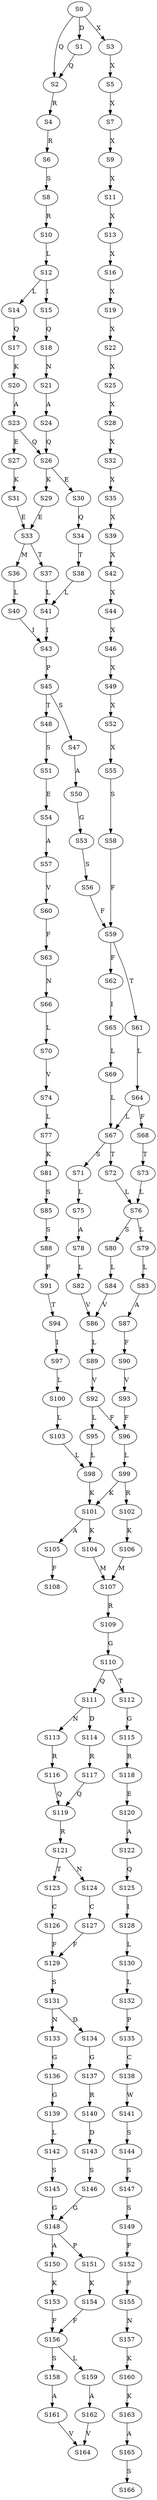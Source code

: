 strict digraph  {
	S0 -> S1 [ label = D ];
	S0 -> S2 [ label = Q ];
	S0 -> S3 [ label = X ];
	S1 -> S2 [ label = Q ];
	S2 -> S4 [ label = R ];
	S3 -> S5 [ label = X ];
	S4 -> S6 [ label = R ];
	S5 -> S7 [ label = X ];
	S6 -> S8 [ label = S ];
	S7 -> S9 [ label = X ];
	S8 -> S10 [ label = R ];
	S9 -> S11 [ label = X ];
	S10 -> S12 [ label = L ];
	S11 -> S13 [ label = X ];
	S12 -> S14 [ label = L ];
	S12 -> S15 [ label = I ];
	S13 -> S16 [ label = X ];
	S14 -> S17 [ label = Q ];
	S15 -> S18 [ label = Q ];
	S16 -> S19 [ label = X ];
	S17 -> S20 [ label = K ];
	S18 -> S21 [ label = N ];
	S19 -> S22 [ label = X ];
	S20 -> S23 [ label = A ];
	S21 -> S24 [ label = A ];
	S22 -> S25 [ label = X ];
	S23 -> S26 [ label = Q ];
	S23 -> S27 [ label = E ];
	S24 -> S26 [ label = Q ];
	S25 -> S28 [ label = X ];
	S26 -> S29 [ label = K ];
	S26 -> S30 [ label = E ];
	S27 -> S31 [ label = K ];
	S28 -> S32 [ label = X ];
	S29 -> S33 [ label = E ];
	S30 -> S34 [ label = Q ];
	S31 -> S33 [ label = E ];
	S32 -> S35 [ label = X ];
	S33 -> S36 [ label = M ];
	S33 -> S37 [ label = T ];
	S34 -> S38 [ label = T ];
	S35 -> S39 [ label = X ];
	S36 -> S40 [ label = L ];
	S37 -> S41 [ label = L ];
	S38 -> S41 [ label = L ];
	S39 -> S42 [ label = X ];
	S40 -> S43 [ label = I ];
	S41 -> S43 [ label = I ];
	S42 -> S44 [ label = X ];
	S43 -> S45 [ label = P ];
	S44 -> S46 [ label = X ];
	S45 -> S47 [ label = S ];
	S45 -> S48 [ label = T ];
	S46 -> S49 [ label = X ];
	S47 -> S50 [ label = A ];
	S48 -> S51 [ label = S ];
	S49 -> S52 [ label = X ];
	S50 -> S53 [ label = G ];
	S51 -> S54 [ label = E ];
	S52 -> S55 [ label = X ];
	S53 -> S56 [ label = S ];
	S54 -> S57 [ label = A ];
	S55 -> S58 [ label = S ];
	S56 -> S59 [ label = F ];
	S57 -> S60 [ label = V ];
	S58 -> S59 [ label = F ];
	S59 -> S61 [ label = T ];
	S59 -> S62 [ label = F ];
	S60 -> S63 [ label = F ];
	S61 -> S64 [ label = L ];
	S62 -> S65 [ label = I ];
	S63 -> S66 [ label = N ];
	S64 -> S67 [ label = L ];
	S64 -> S68 [ label = F ];
	S65 -> S69 [ label = L ];
	S66 -> S70 [ label = L ];
	S67 -> S71 [ label = S ];
	S67 -> S72 [ label = T ];
	S68 -> S73 [ label = T ];
	S69 -> S67 [ label = L ];
	S70 -> S74 [ label = V ];
	S71 -> S75 [ label = L ];
	S72 -> S76 [ label = L ];
	S73 -> S76 [ label = L ];
	S74 -> S77 [ label = L ];
	S75 -> S78 [ label = A ];
	S76 -> S79 [ label = L ];
	S76 -> S80 [ label = S ];
	S77 -> S81 [ label = K ];
	S78 -> S82 [ label = L ];
	S79 -> S83 [ label = L ];
	S80 -> S84 [ label = L ];
	S81 -> S85 [ label = S ];
	S82 -> S86 [ label = V ];
	S83 -> S87 [ label = A ];
	S84 -> S86 [ label = V ];
	S85 -> S88 [ label = S ];
	S86 -> S89 [ label = L ];
	S87 -> S90 [ label = F ];
	S88 -> S91 [ label = F ];
	S89 -> S92 [ label = V ];
	S90 -> S93 [ label = V ];
	S91 -> S94 [ label = T ];
	S92 -> S95 [ label = L ];
	S92 -> S96 [ label = F ];
	S93 -> S96 [ label = F ];
	S94 -> S97 [ label = I ];
	S95 -> S98 [ label = L ];
	S96 -> S99 [ label = L ];
	S97 -> S100 [ label = L ];
	S98 -> S101 [ label = K ];
	S99 -> S101 [ label = K ];
	S99 -> S102 [ label = R ];
	S100 -> S103 [ label = L ];
	S101 -> S104 [ label = K ];
	S101 -> S105 [ label = A ];
	S102 -> S106 [ label = K ];
	S103 -> S98 [ label = L ];
	S104 -> S107 [ label = M ];
	S105 -> S108 [ label = F ];
	S106 -> S107 [ label = M ];
	S107 -> S109 [ label = R ];
	S109 -> S110 [ label = G ];
	S110 -> S111 [ label = Q ];
	S110 -> S112 [ label = T ];
	S111 -> S113 [ label = N ];
	S111 -> S114 [ label = D ];
	S112 -> S115 [ label = G ];
	S113 -> S116 [ label = R ];
	S114 -> S117 [ label = R ];
	S115 -> S118 [ label = R ];
	S116 -> S119 [ label = Q ];
	S117 -> S119 [ label = Q ];
	S118 -> S120 [ label = E ];
	S119 -> S121 [ label = R ];
	S120 -> S122 [ label = A ];
	S121 -> S123 [ label = T ];
	S121 -> S124 [ label = N ];
	S122 -> S125 [ label = Q ];
	S123 -> S126 [ label = C ];
	S124 -> S127 [ label = C ];
	S125 -> S128 [ label = I ];
	S126 -> S129 [ label = F ];
	S127 -> S129 [ label = F ];
	S128 -> S130 [ label = L ];
	S129 -> S131 [ label = S ];
	S130 -> S132 [ label = L ];
	S131 -> S133 [ label = N ];
	S131 -> S134 [ label = D ];
	S132 -> S135 [ label = P ];
	S133 -> S136 [ label = G ];
	S134 -> S137 [ label = G ];
	S135 -> S138 [ label = C ];
	S136 -> S139 [ label = G ];
	S137 -> S140 [ label = R ];
	S138 -> S141 [ label = W ];
	S139 -> S142 [ label = L ];
	S140 -> S143 [ label = D ];
	S141 -> S144 [ label = S ];
	S142 -> S145 [ label = S ];
	S143 -> S146 [ label = S ];
	S144 -> S147 [ label = S ];
	S145 -> S148 [ label = G ];
	S146 -> S148 [ label = G ];
	S147 -> S149 [ label = S ];
	S148 -> S150 [ label = A ];
	S148 -> S151 [ label = P ];
	S149 -> S152 [ label = F ];
	S150 -> S153 [ label = K ];
	S151 -> S154 [ label = K ];
	S152 -> S155 [ label = F ];
	S153 -> S156 [ label = F ];
	S154 -> S156 [ label = F ];
	S155 -> S157 [ label = N ];
	S156 -> S158 [ label = S ];
	S156 -> S159 [ label = L ];
	S157 -> S160 [ label = K ];
	S158 -> S161 [ label = A ];
	S159 -> S162 [ label = A ];
	S160 -> S163 [ label = K ];
	S161 -> S164 [ label = V ];
	S162 -> S164 [ label = V ];
	S163 -> S165 [ label = A ];
	S165 -> S166 [ label = S ];
}

